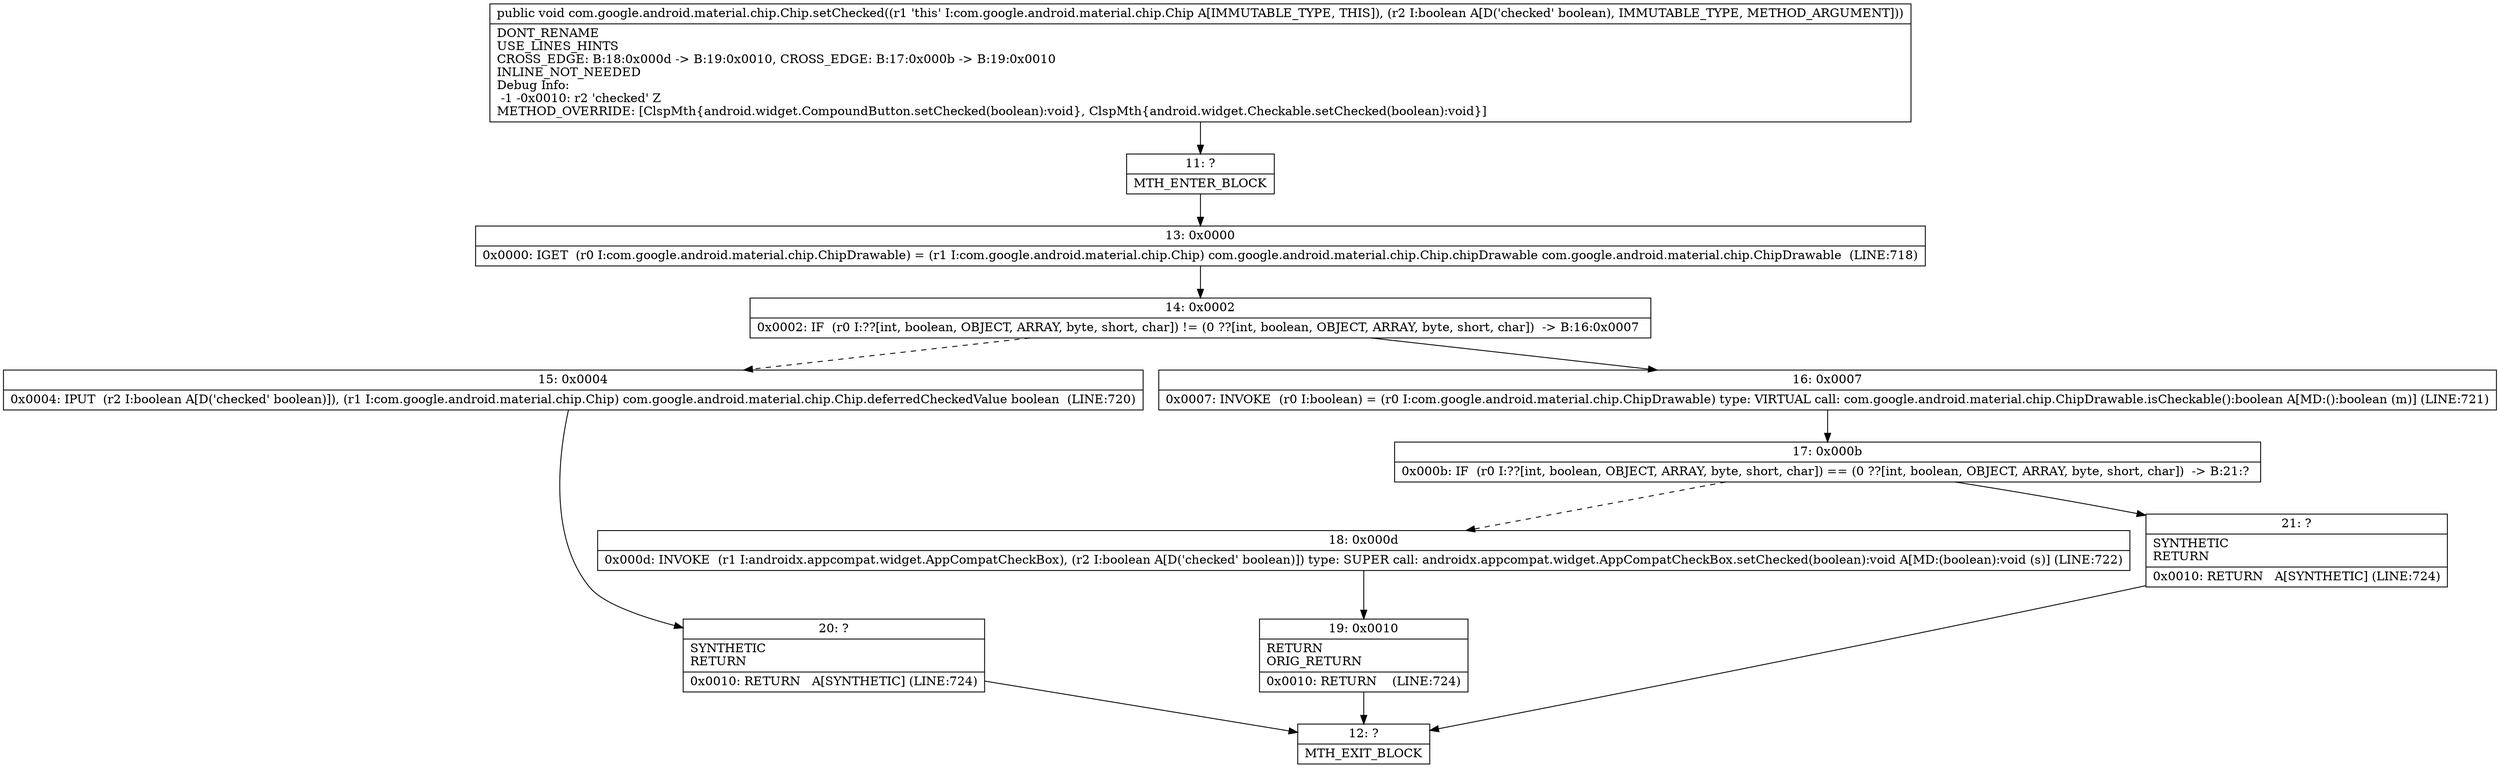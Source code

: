 digraph "CFG forcom.google.android.material.chip.Chip.setChecked(Z)V" {
Node_11 [shape=record,label="{11\:\ ?|MTH_ENTER_BLOCK\l}"];
Node_13 [shape=record,label="{13\:\ 0x0000|0x0000: IGET  (r0 I:com.google.android.material.chip.ChipDrawable) = (r1 I:com.google.android.material.chip.Chip) com.google.android.material.chip.Chip.chipDrawable com.google.android.material.chip.ChipDrawable  (LINE:718)\l}"];
Node_14 [shape=record,label="{14\:\ 0x0002|0x0002: IF  (r0 I:??[int, boolean, OBJECT, ARRAY, byte, short, char]) != (0 ??[int, boolean, OBJECT, ARRAY, byte, short, char])  \-\> B:16:0x0007 \l}"];
Node_15 [shape=record,label="{15\:\ 0x0004|0x0004: IPUT  (r2 I:boolean A[D('checked' boolean)]), (r1 I:com.google.android.material.chip.Chip) com.google.android.material.chip.Chip.deferredCheckedValue boolean  (LINE:720)\l}"];
Node_20 [shape=record,label="{20\:\ ?|SYNTHETIC\lRETURN\l|0x0010: RETURN   A[SYNTHETIC] (LINE:724)\l}"];
Node_12 [shape=record,label="{12\:\ ?|MTH_EXIT_BLOCK\l}"];
Node_16 [shape=record,label="{16\:\ 0x0007|0x0007: INVOKE  (r0 I:boolean) = (r0 I:com.google.android.material.chip.ChipDrawable) type: VIRTUAL call: com.google.android.material.chip.ChipDrawable.isCheckable():boolean A[MD:():boolean (m)] (LINE:721)\l}"];
Node_17 [shape=record,label="{17\:\ 0x000b|0x000b: IF  (r0 I:??[int, boolean, OBJECT, ARRAY, byte, short, char]) == (0 ??[int, boolean, OBJECT, ARRAY, byte, short, char])  \-\> B:21:? \l}"];
Node_18 [shape=record,label="{18\:\ 0x000d|0x000d: INVOKE  (r1 I:androidx.appcompat.widget.AppCompatCheckBox), (r2 I:boolean A[D('checked' boolean)]) type: SUPER call: androidx.appcompat.widget.AppCompatCheckBox.setChecked(boolean):void A[MD:(boolean):void (s)] (LINE:722)\l}"];
Node_19 [shape=record,label="{19\:\ 0x0010|RETURN\lORIG_RETURN\l|0x0010: RETURN    (LINE:724)\l}"];
Node_21 [shape=record,label="{21\:\ ?|SYNTHETIC\lRETURN\l|0x0010: RETURN   A[SYNTHETIC] (LINE:724)\l}"];
MethodNode[shape=record,label="{public void com.google.android.material.chip.Chip.setChecked((r1 'this' I:com.google.android.material.chip.Chip A[IMMUTABLE_TYPE, THIS]), (r2 I:boolean A[D('checked' boolean), IMMUTABLE_TYPE, METHOD_ARGUMENT]))  | DONT_RENAME\lUSE_LINES_HINTS\lCROSS_EDGE: B:18:0x000d \-\> B:19:0x0010, CROSS_EDGE: B:17:0x000b \-\> B:19:0x0010\lINLINE_NOT_NEEDED\lDebug Info:\l  \-1 \-0x0010: r2 'checked' Z\lMETHOD_OVERRIDE: [ClspMth\{android.widget.CompoundButton.setChecked(boolean):void\}, ClspMth\{android.widget.Checkable.setChecked(boolean):void\}]\l}"];
MethodNode -> Node_11;Node_11 -> Node_13;
Node_13 -> Node_14;
Node_14 -> Node_15[style=dashed];
Node_14 -> Node_16;
Node_15 -> Node_20;
Node_20 -> Node_12;
Node_16 -> Node_17;
Node_17 -> Node_18[style=dashed];
Node_17 -> Node_21;
Node_18 -> Node_19;
Node_19 -> Node_12;
Node_21 -> Node_12;
}

